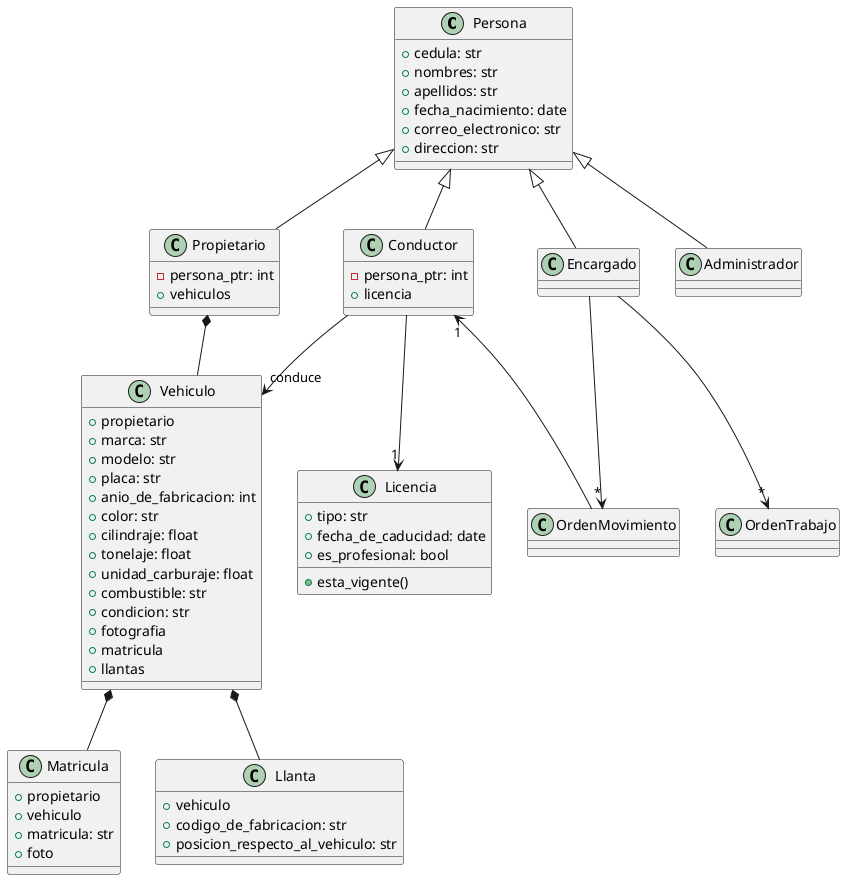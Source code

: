 @startuml DB

class Persona {
    +cedula: str
    +nombres: str
    +apellidos: str
    +fecha_nacimiento: date
    +correo_electronico: str
    +direccion: str
}

class Propietario {
    -persona_ptr: int
    +vehiculos
}

class Conductor {
    -persona_ptr: int
    +licencia
}

class Encargado {

}

class Administrador {

}

class Vehiculo {
    +propietario
    +marca: str
    +modelo: str
    +placa: str
    +anio_de_fabricacion: int
    +color: str
    +cilindraje: float
    +tonelaje: float
    +unidad_carburaje: float
    +combustible: str
    +condicion: str
    +fotografia
    +matricula
    +llantas
}

class Licencia {
    +tipo: str
    +fecha_de_caducidad: date
    +es_profesional: bool
    +esta_vigente()
}

class Matricula {
    +propietario
    +vehiculo
    +matricula: str
    +foto
}

class Llanta {
    +vehiculo
    +codigo_de_fabricacion: str
    +posicion_respecto_al_vehiculo: str
}

Persona <|-- Propietario
Persona <|-- Conductor
Persona <|-- Encargado
Persona <|-- Administrador
Propietario *-- Vehiculo
Conductor --> "1" Licencia
Conductor --> "conduce" Vehiculo
Vehiculo *-- Matricula
Vehiculo *-- Llanta

Encargado --> "*" OrdenTrabajo
Encargado --> "*" OrdenMovimiento

OrdenMovimiento -left-> "1" Conductor

@enduml
